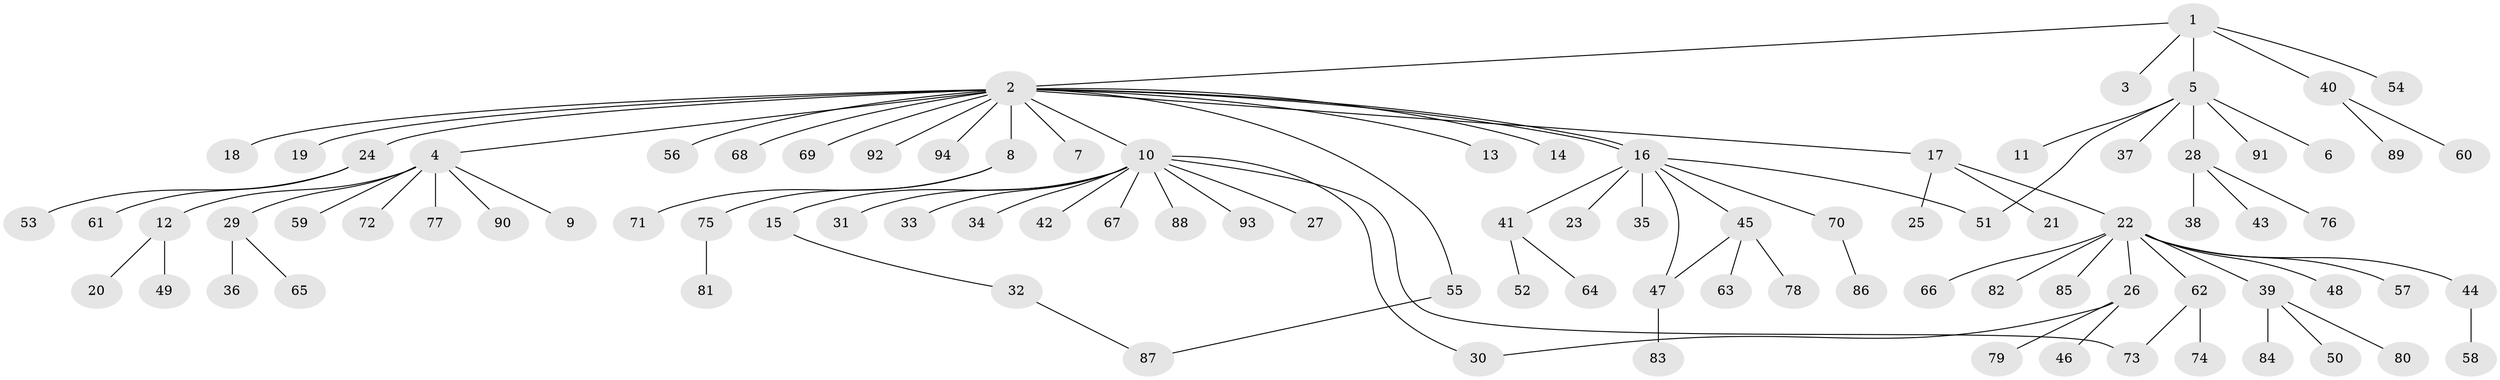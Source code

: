 // coarse degree distribution, {4: 0.02702702702702703, 20: 0.013513513513513514, 9: 0.013513513513513514, 6: 0.013513513513513514, 1: 0.7027027027027027, 3: 0.06756756756756757, 11: 0.02702702702702703, 2: 0.12162162162162163, 8: 0.013513513513513514}
// Generated by graph-tools (version 1.1) at 2025/51/02/27/25 19:51:55]
// undirected, 94 vertices, 99 edges
graph export_dot {
graph [start="1"]
  node [color=gray90,style=filled];
  1;
  2;
  3;
  4;
  5;
  6;
  7;
  8;
  9;
  10;
  11;
  12;
  13;
  14;
  15;
  16;
  17;
  18;
  19;
  20;
  21;
  22;
  23;
  24;
  25;
  26;
  27;
  28;
  29;
  30;
  31;
  32;
  33;
  34;
  35;
  36;
  37;
  38;
  39;
  40;
  41;
  42;
  43;
  44;
  45;
  46;
  47;
  48;
  49;
  50;
  51;
  52;
  53;
  54;
  55;
  56;
  57;
  58;
  59;
  60;
  61;
  62;
  63;
  64;
  65;
  66;
  67;
  68;
  69;
  70;
  71;
  72;
  73;
  74;
  75;
  76;
  77;
  78;
  79;
  80;
  81;
  82;
  83;
  84;
  85;
  86;
  87;
  88;
  89;
  90;
  91;
  92;
  93;
  94;
  1 -- 2;
  1 -- 3;
  1 -- 5;
  1 -- 40;
  1 -- 54;
  2 -- 4;
  2 -- 7;
  2 -- 8;
  2 -- 10;
  2 -- 13;
  2 -- 14;
  2 -- 16;
  2 -- 16;
  2 -- 17;
  2 -- 18;
  2 -- 19;
  2 -- 24;
  2 -- 55;
  2 -- 56;
  2 -- 68;
  2 -- 69;
  2 -- 92;
  2 -- 94;
  4 -- 9;
  4 -- 12;
  4 -- 29;
  4 -- 59;
  4 -- 72;
  4 -- 77;
  4 -- 90;
  5 -- 6;
  5 -- 11;
  5 -- 28;
  5 -- 37;
  5 -- 51;
  5 -- 91;
  8 -- 71;
  8 -- 75;
  10 -- 15;
  10 -- 27;
  10 -- 30;
  10 -- 31;
  10 -- 33;
  10 -- 34;
  10 -- 42;
  10 -- 67;
  10 -- 73;
  10 -- 88;
  10 -- 93;
  12 -- 20;
  12 -- 49;
  15 -- 32;
  16 -- 23;
  16 -- 35;
  16 -- 41;
  16 -- 45;
  16 -- 47;
  16 -- 51;
  16 -- 70;
  17 -- 21;
  17 -- 22;
  17 -- 25;
  22 -- 26;
  22 -- 39;
  22 -- 44;
  22 -- 48;
  22 -- 57;
  22 -- 62;
  22 -- 66;
  22 -- 82;
  22 -- 85;
  24 -- 53;
  24 -- 61;
  26 -- 30;
  26 -- 46;
  26 -- 79;
  28 -- 38;
  28 -- 43;
  28 -- 76;
  29 -- 36;
  29 -- 65;
  32 -- 87;
  39 -- 50;
  39 -- 80;
  39 -- 84;
  40 -- 60;
  40 -- 89;
  41 -- 52;
  41 -- 64;
  44 -- 58;
  45 -- 47;
  45 -- 63;
  45 -- 78;
  47 -- 83;
  55 -- 87;
  62 -- 73;
  62 -- 74;
  70 -- 86;
  75 -- 81;
}
